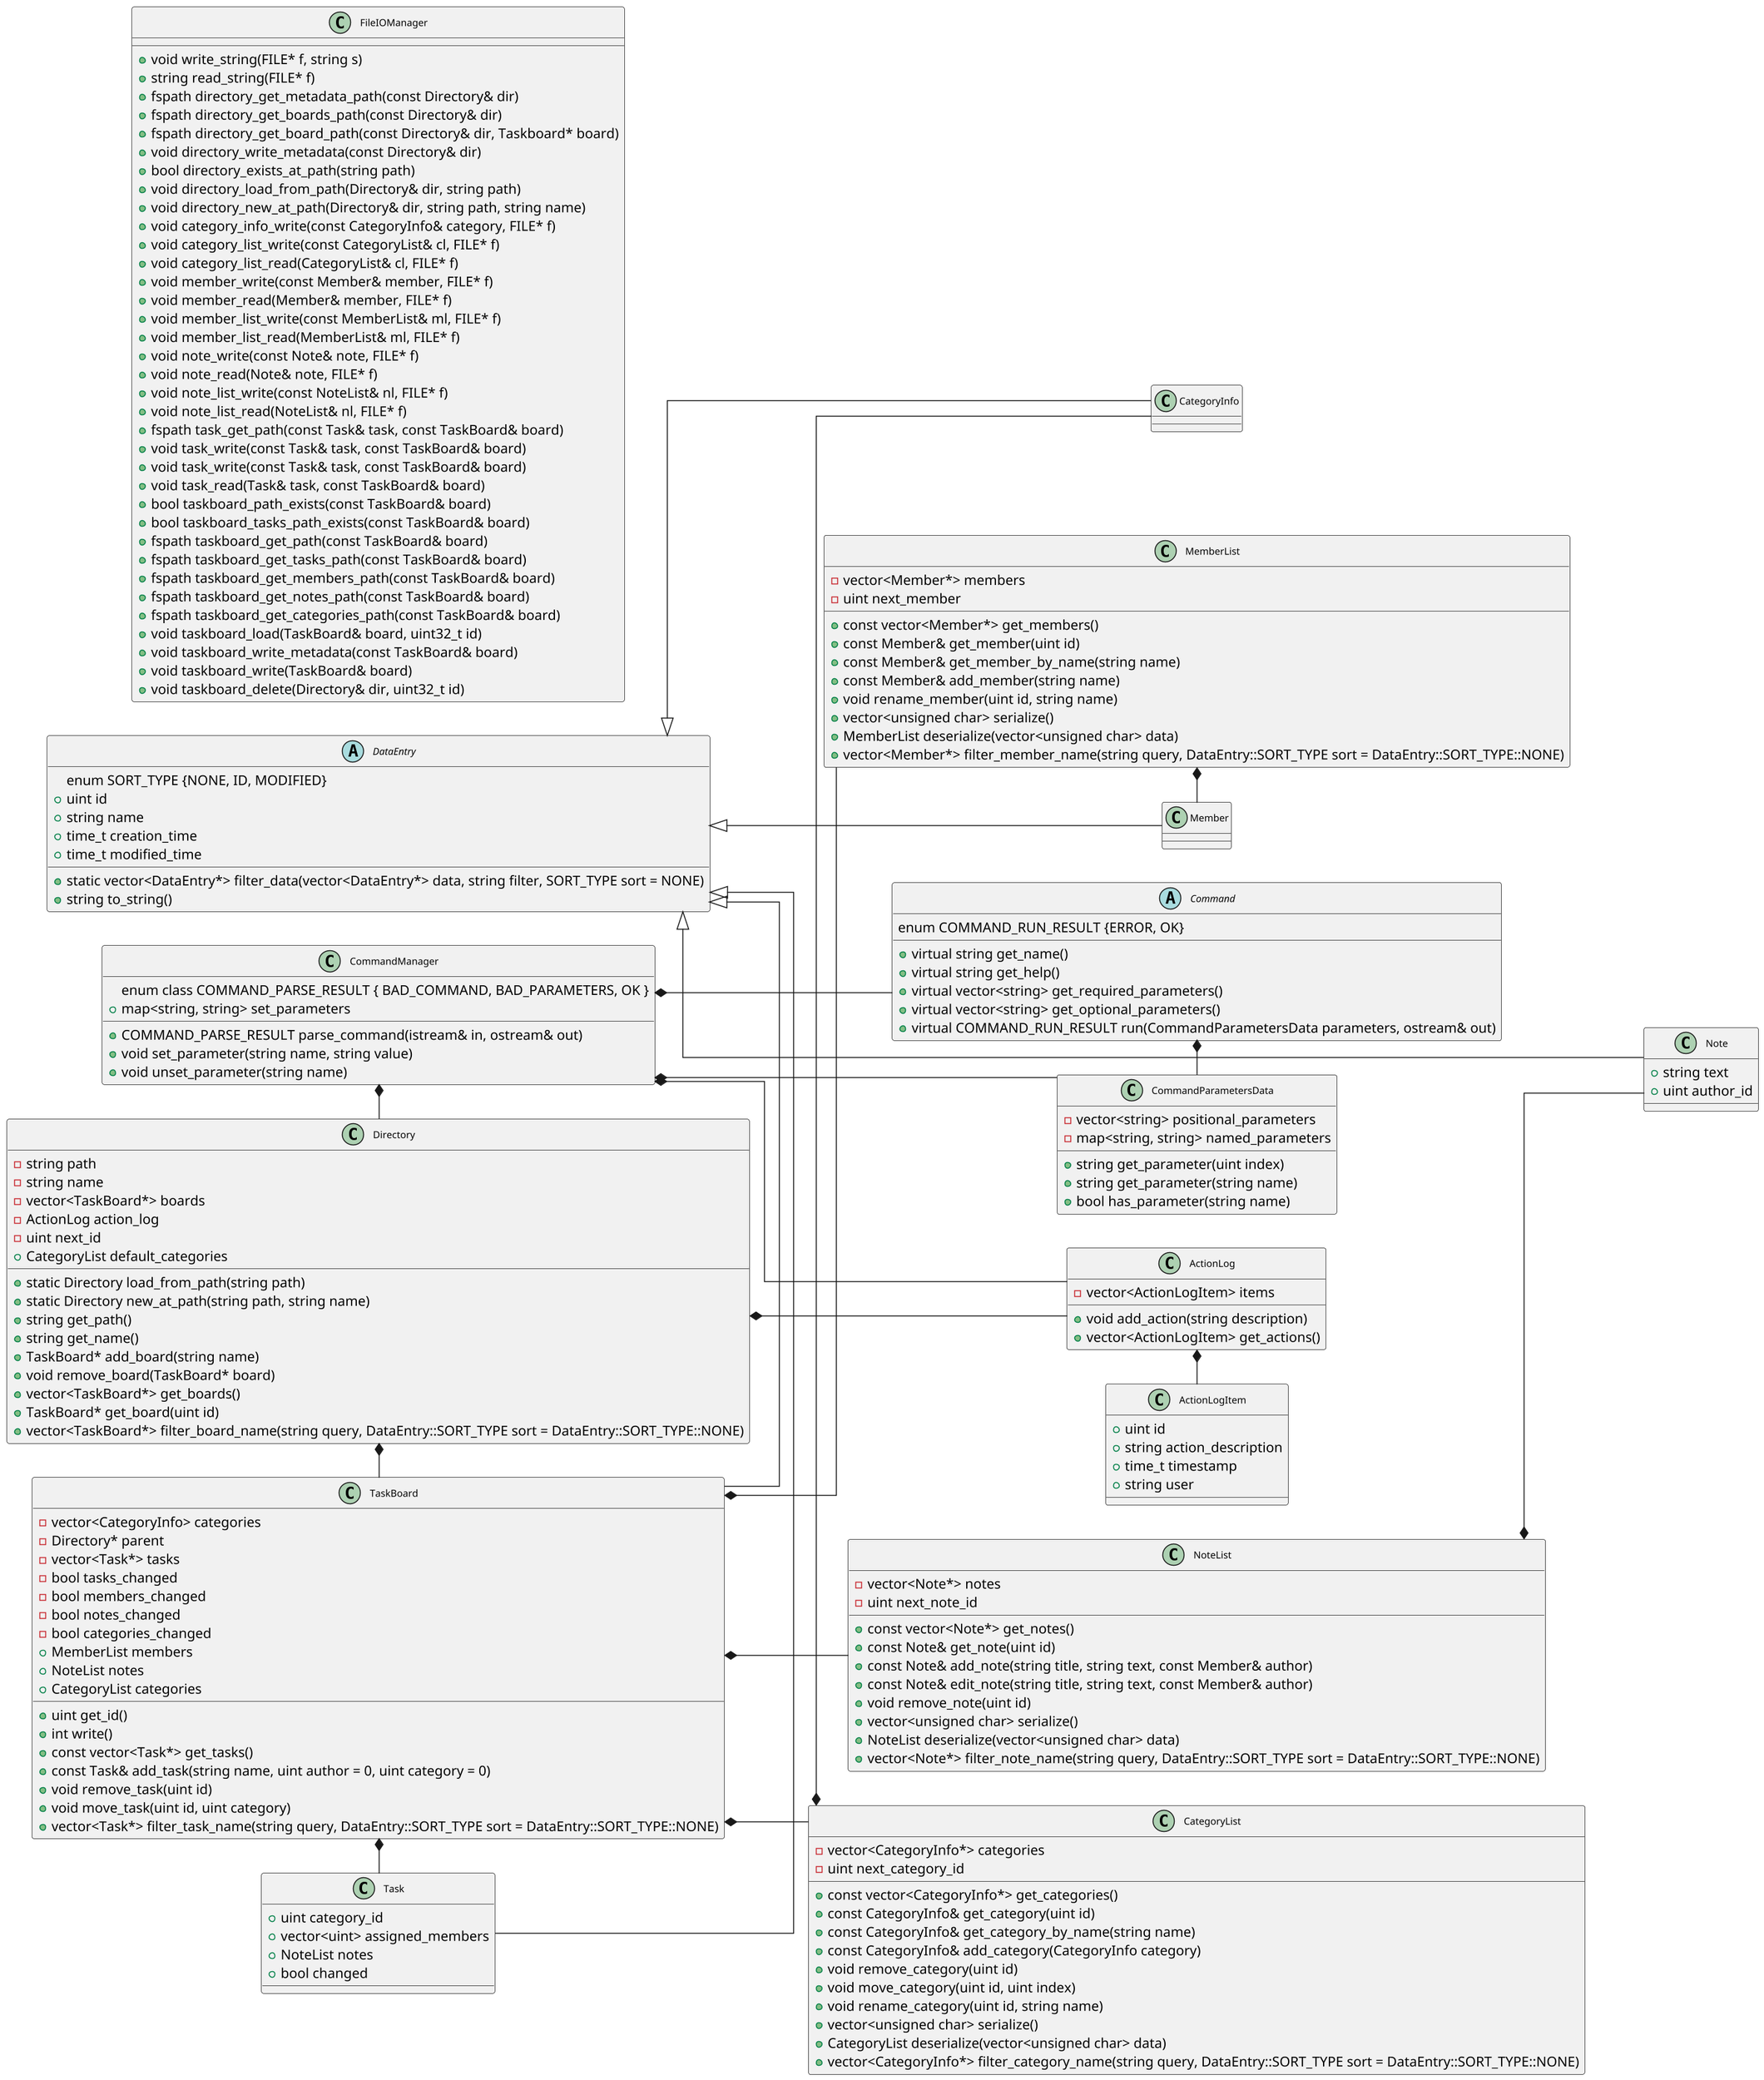 @startuml
scale 1.5
skinparam class {
    Padding 4
    Margin 8
    FontSize 10
}

left to right direction

abstract class DataEntry {
    enum SORT_TYPE {NONE, ID, MODIFIED}
    + uint id
    + string name
    + time_t creation_time
    + time_t modified_time
    + static vector<DataEntry*> filter_data(vector<DataEntry*> data, string filter, SORT_TYPE sort = NONE)
    + string to_string()
}

DataEntry  <|--  Note
Note : + string text
Note : + uint author_id

DataEntry <|-- CategoryInfo
DataEntry <|-- Member

DataEntry <|- Task
Task : + uint category_id
Task : + vector<uint> assigned_members
Task : + NoteList notes
Task : + bool changed

DataEntry <|- TaskBoard
TaskBoard : - vector<CategoryInfo> categories
TaskBoard : - Directory* parent
TaskBoard : - vector<Task*> tasks
TaskBoard : - bool tasks_changed
TaskBoard : - bool members_changed
TaskBoard : - bool notes_changed
TaskBoard : - bool categories_changed
TaskBoard : + MemberList members
TaskBoard : + NoteList notes
TaskBoard : + CategoryList categories
TaskBoard : + uint get_id()
TaskBoard : + int write()
TaskBoard : + const vector<Task*> get_tasks()
TaskBoard : + const Task& add_task(string name, uint author = 0, uint category = 0)
TaskBoard : + void remove_task(uint id)
TaskBoard : + void move_task(uint id, uint category)
TaskBoard : + vector<Task*> filter_task_name(string query, DataEntry::SORT_TYPE sort = DataEntry::SORT_TYPE::NONE)

class NoteList {
    - vector<Note*> notes
    - uint next_note_id
    + const vector<Note*> get_notes()
    + const Note& get_note(uint id)
    + const Note& add_note(string title, string text, const Member& author)
    + const Note& edit_note(string title, string text, const Member& author)
    + void remove_note(uint id)
    + vector<unsigned char> serialize()
    + NoteList deserialize(vector<unsigned char> data)
    + vector<Note*> filter_note_name(string query, DataEntry::SORT_TYPE sort = DataEntry::SORT_TYPE::NONE)
}

class CategoryList {
    - vector<CategoryInfo*> categories
    - uint next_category_id
    + const vector<CategoryInfo*> get_categories()
    + const CategoryInfo& get_category(uint id)
    + const CategoryInfo& get_category_by_name(string name)
    + const CategoryInfo& add_category(CategoryInfo category)
    + void remove_category(uint id)
    + void move_category(uint id, uint index)
    + void rename_category(uint id, string name)
    + vector<unsigned char> serialize()
    + CategoryList deserialize(vector<unsigned char> data)
    + vector<CategoryInfo*> filter_category_name(string query, DataEntry::SORT_TYPE sort = DataEntry::SORT_TYPE::NONE)
}

class MemberList {
    - vector<Member*> members
    - uint next_member
    + const vector<Member*> get_members()
    + const Member& get_member(uint id)
    + const Member& get_member_by_name(string name)
    + const Member& add_member(string name)
    + void rename_member(uint id, string name)
    + vector<unsigned char> serialize()
    + MemberList deserialize(vector<unsigned char> data)
    + vector<Member*> filter_member_name(string query, DataEntry::SORT_TYPE sort = DataEntry::SORT_TYPE::NONE)
}

class Directory {
    - string path
    - string name
    - vector<TaskBoard*> boards
    - ActionLog action_log
    - uint next_id
    + CategoryList default_categories
    + static Directory load_from_path(string path)
    + static Directory new_at_path(string path, string name)
    + string get_path()
    + string get_name()
    + TaskBoard* add_board(string name)
    + void remove_board(TaskBoard* board)
    + vector<TaskBoard*> get_boards()
    + TaskBoard* get_board(uint id)
    + vector<TaskBoard*> filter_board_name(string query, DataEntry::SORT_TYPE sort = DataEntry::SORT_TYPE::NONE)
}

class CommandManager {
    enum class COMMAND_PARSE_RESULT { BAD_COMMAND, BAD_PARAMETERS, OK }
    + COMMAND_PARSE_RESULT parse_command(istream& in, ostream& out)
    + void set_parameter(string name, string value)
    + void unset_parameter(string name)
    + map<string, string> set_parameters
}

class CommandParametersData {
    - vector<string> positional_parameters
    - map<string, string> named_parameters
    + string get_parameter(uint index)
    + string get_parameter(string name)
    + bool has_parameter(string name)
}

abstract class Command {
    enum COMMAND_RUN_RESULT {ERROR, OK}
    + virtual string get_name()
    + virtual string get_help()
    + virtual vector<string> get_required_parameters()
    + virtual vector<string> get_optional_parameters()
    + virtual COMMAND_RUN_RESULT run(CommandParametersData parameters, ostream& out)
}

class ActionLogItem {
    + uint id
    + string action_description
    + time_t timestamp
    + string user
}

class ActionLog {
    - vector<ActionLogItem> items
    + void add_action(string description)
    + vector<ActionLogItem> get_actions()
}

class FileIOManager {
    + void write_string(FILE* f, string s)
    + string read_string(FILE* f)
    + fspath directory_get_metadata_path(const Directory& dir)
    + fspath directory_get_boards_path(const Directory& dir)
    + fspath directory_get_board_path(const Directory& dir, Taskboard* board)
    + void directory_write_metadata(const Directory& dir)
    + bool directory_exists_at_path(string path)
    + void directory_load_from_path(Directory& dir, string path)
    + void directory_new_at_path(Directory& dir, string path, string name)
    + void category_info_write(const CategoryInfo& category, FILE* f)
    + void category_list_write(const CategoryList& cl, FILE* f)
    + void category_list_read(CategoryList& cl, FILE* f)
    + void member_write(const Member& member, FILE* f)
    + void member_read(Member& member, FILE* f)
    + void member_list_write(const MemberList& ml, FILE* f)
    + void member_list_read(MemberList& ml, FILE* f)
    + void note_write(const Note& note, FILE* f)
    + void note_read(Note& note, FILE* f)
    + void note_list_write(const NoteList& nl, FILE* f)
    + void note_list_read(NoteList& nl, FILE* f)
    + fspath task_get_path(const Task& task, const TaskBoard& board)
    + void task_write(const Task& task, const TaskBoard& board)
    + void task_write(const Task& task, const TaskBoard& board)
    + void task_read(Task& task, const TaskBoard& board)
    + bool taskboard_path_exists(const TaskBoard& board)
    + bool taskboard_tasks_path_exists(const TaskBoard& board)
    + fspath taskboard_get_path(const TaskBoard& board)
    + fspath taskboard_get_tasks_path(const TaskBoard& board)
    + fspath taskboard_get_members_path(const TaskBoard& board)
    + fspath taskboard_get_notes_path(const TaskBoard& board)
    + fspath taskboard_get_categories_path(const TaskBoard& board)
    + void taskboard_load(TaskBoard& board, uint32_t id)
    + void taskboard_write_metadata(const TaskBoard& board)
    + void taskboard_write(TaskBoard& board)
    + void taskboard_delete(Directory& dir, uint32_t id)
}

skinparam linetype ortho

NoteList *-- Note
CategoryInfo -* CategoryList
MemberList *- Member
TaskBoard *-- NoteList
TaskBoard *- CategoryList
TaskBoard *--  MemberList
TaskBoard *- Task
Directory *- TaskBoard
Directory *- ActionLog
ActionLog *-  ActionLogItem
CommandManager *--  Command
CommandManager  *--  CommandParametersData
CommandManager *--  ActionLog
CommandManager *-  Directory
Command  *-  CommandParametersData
@enduml
